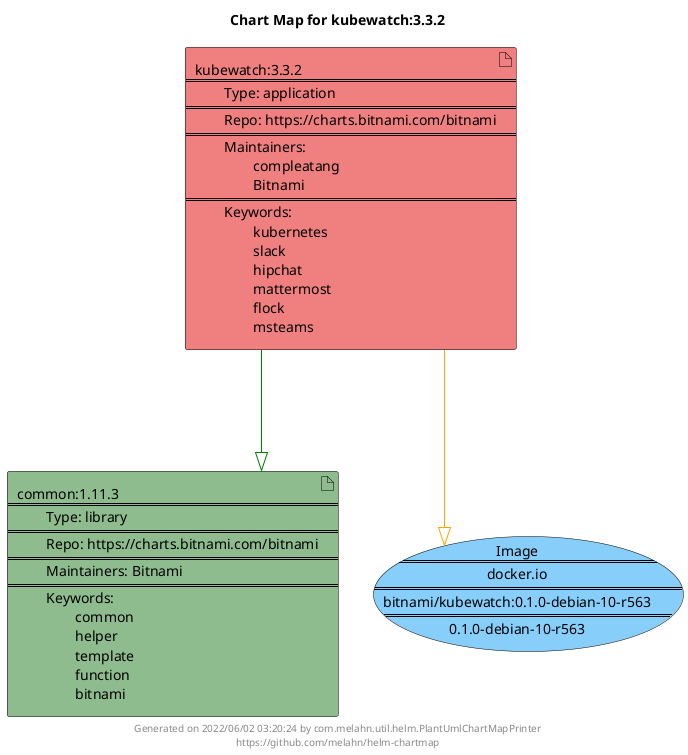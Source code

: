 @startuml
skinparam linetype ortho
skinparam backgroundColor white
skinparam usecaseBorderColor black
skinparam usecaseArrowColor LightSlateGray
skinparam artifactBorderColor black
skinparam artifactArrowColor LightSlateGray

title Chart Map for kubewatch:3.3.2

'There are 2 referenced Helm Charts
artifact "kubewatch:3.3.2\n====\n\tType: application\n====\n\tRepo: https://charts.bitnami.com/bitnami\n====\n\tMaintainers: \n\t\tcompleatang\n\t\tBitnami\n====\n\tKeywords: \n\t\tkubernetes\n\t\tslack\n\t\thipchat\n\t\tmattermost\n\t\tflock\n\t\tmsteams" as kubewatch_3_3_2 #LightCoral
artifact "common:1.11.3\n====\n\tType: library\n====\n\tRepo: https://charts.bitnami.com/bitnami\n====\n\tMaintainers: Bitnami\n====\n\tKeywords: \n\t\tcommon\n\t\thelper\n\t\ttemplate\n\t\tfunction\n\t\tbitnami" as common_1_11_3 #DarkSeaGreen

'There is one referenced Docker Image
usecase "Image\n====\ndocker.io\n====\nbitnami/kubewatch:0.1.0-debian-10-r563\n====\n0.1.0-debian-10-r563" as docker_io_bitnami_kubewatch_0_1_0_debian_10_r563 #LightSkyBlue

'Chart Dependencies
kubewatch_3_3_2--[#green]-|>common_1_11_3
kubewatch_3_3_2--[#orange]-|>docker_io_bitnami_kubewatch_0_1_0_debian_10_r563

center footer Generated on 2022/06/02 03:20:24 by com.melahn.util.helm.PlantUmlChartMapPrinter\nhttps://github.com/melahn/helm-chartmap
@enduml
